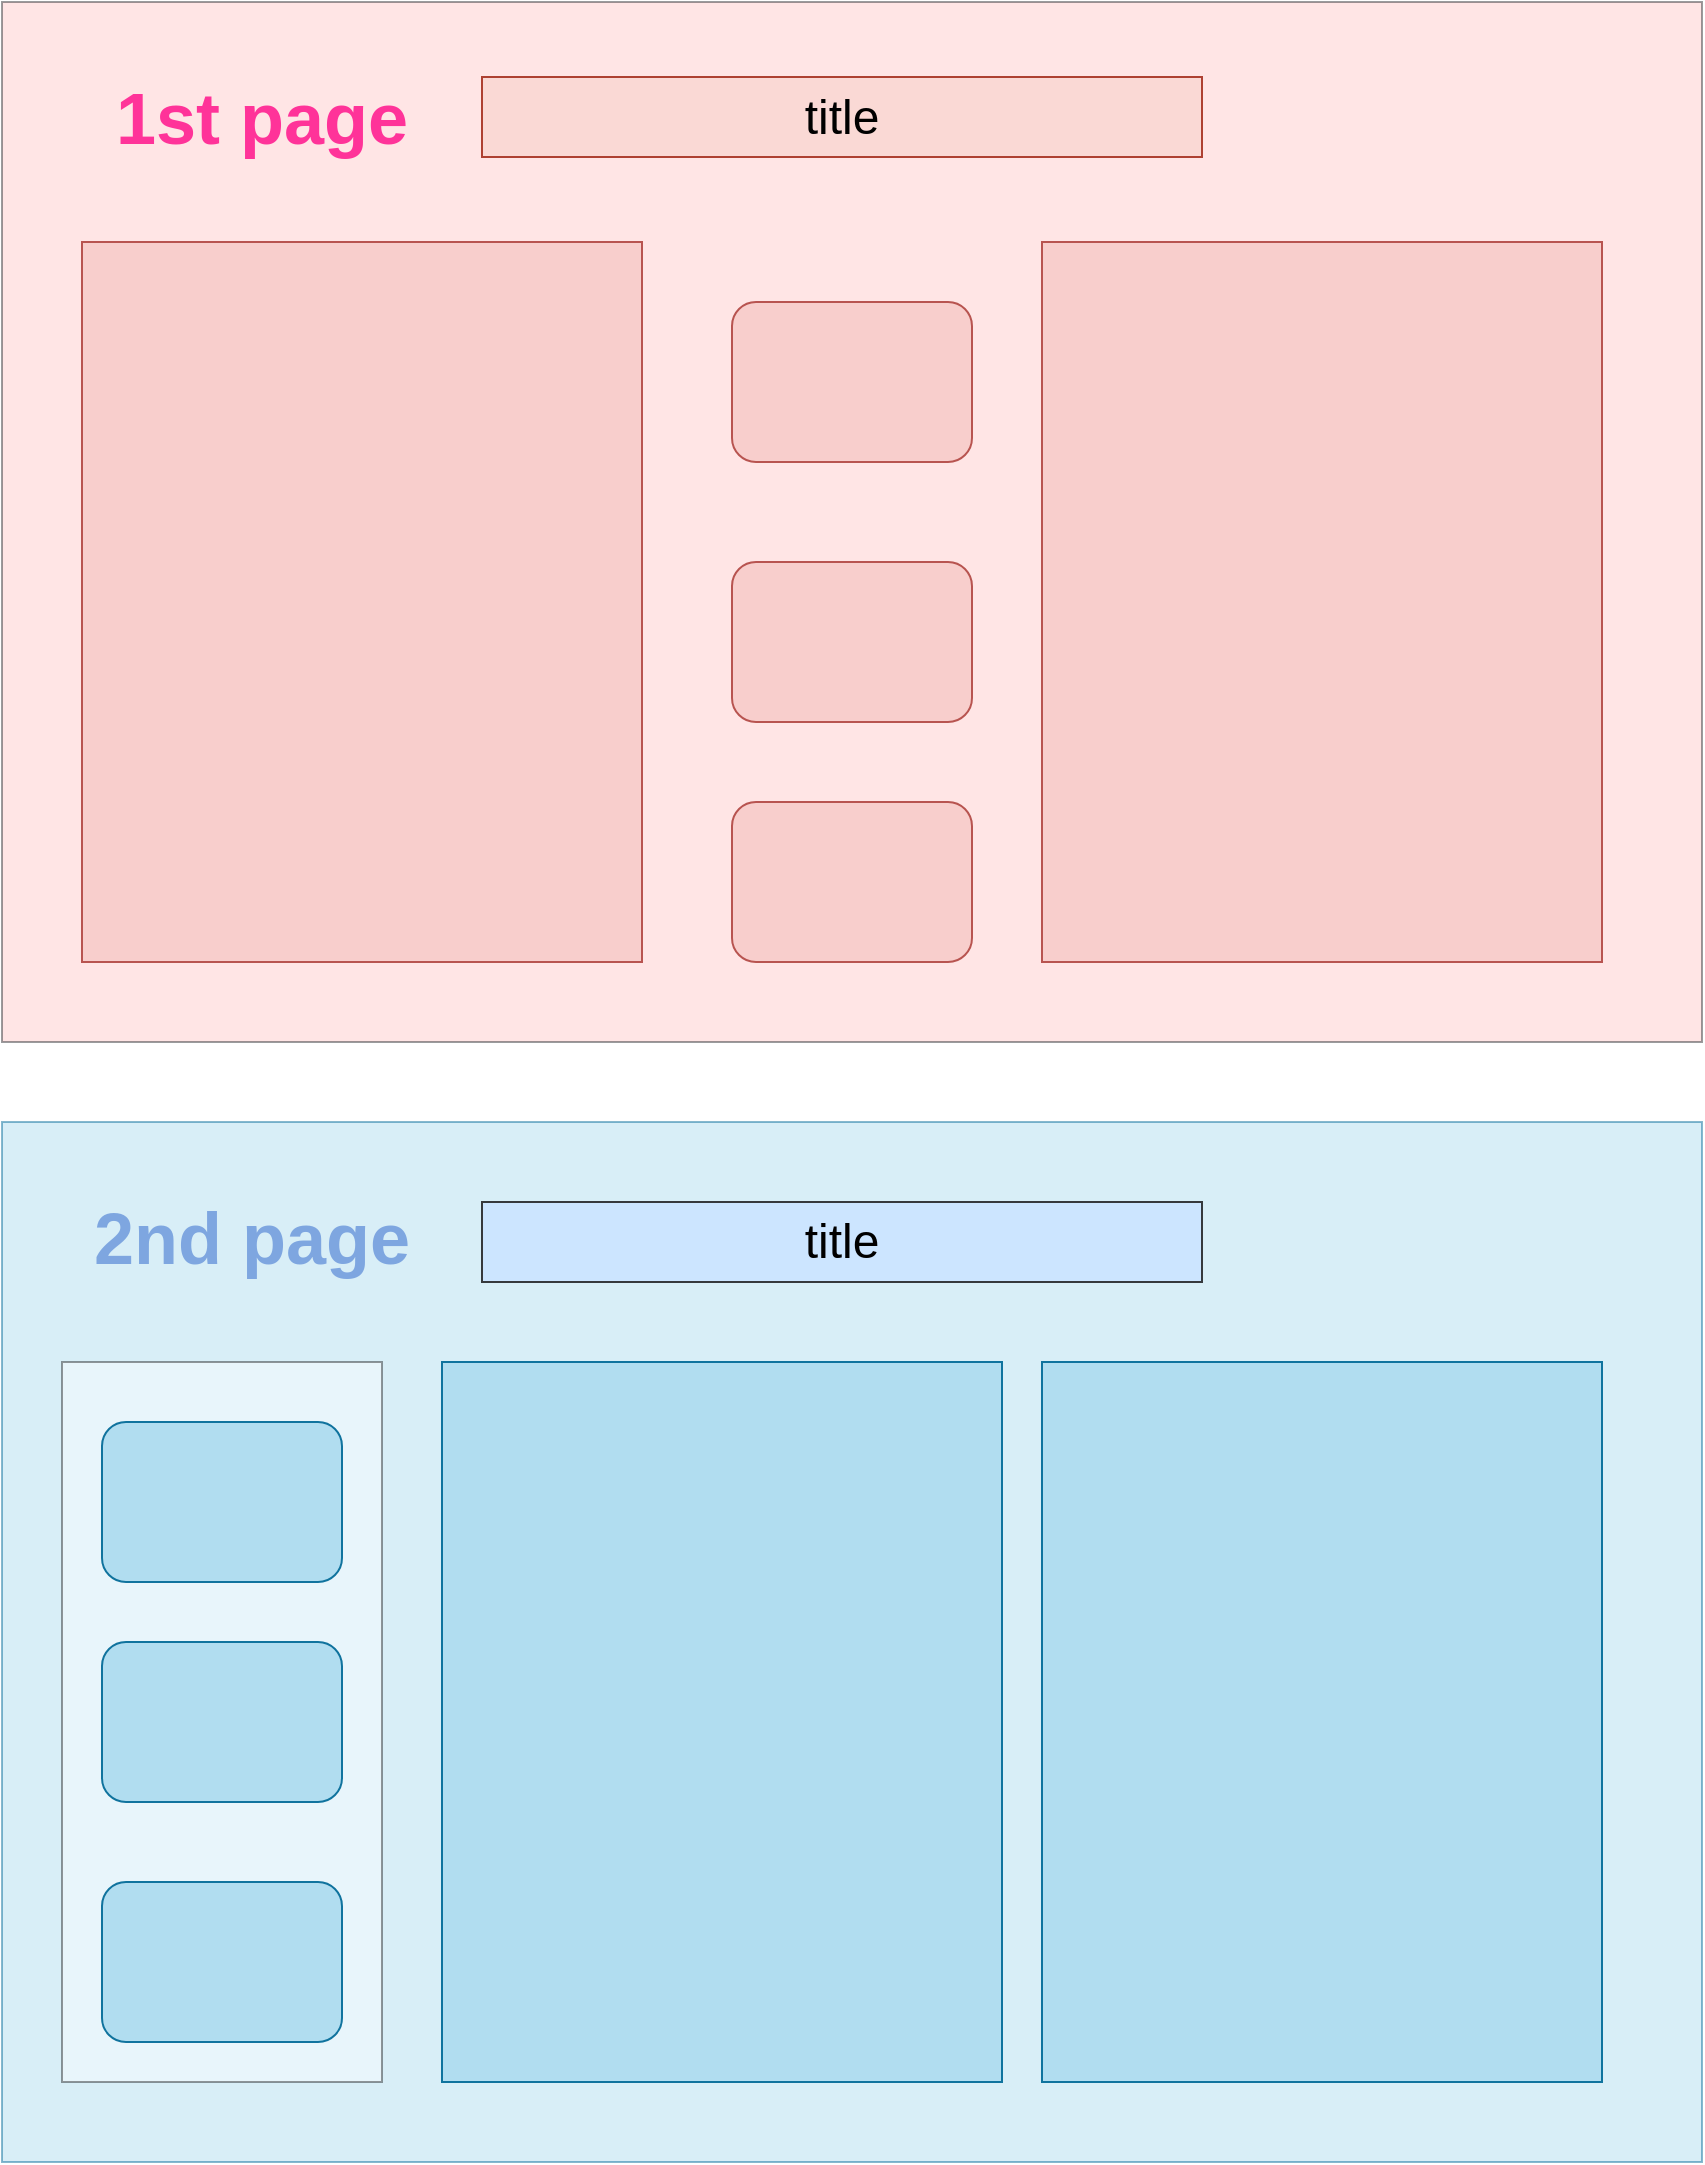<mxfile version="17.3.0" type="device"><diagram id="4ODXqBgwR9zJznSX0sN8" name="Page-1"><mxGraphModel dx="994" dy="706" grid="1" gridSize="10" guides="1" tooltips="1" connect="1" arrows="1" fold="1" page="1" pageScale="1" pageWidth="850" pageHeight="1100" math="0" shadow="0"><root><mxCell id="0"/><mxCell id="1" parent="0"/><mxCell id="jqUZeLRM3-k6OXsV2dNX-12" value="" style="rounded=0;whiteSpace=wrap;html=1;fontSize=36;opacity=50;glass=0;shadow=0;sketch=0;fillColor=#ffcccc;strokeColor=#36393d;" vertex="1" parent="1"><mxGeometry width="850" height="520" as="geometry"/></mxCell><mxCell id="jqUZeLRM3-k6OXsV2dNX-13" value="" style="rounded=0;whiteSpace=wrap;html=1;fontSize=24;fillColor=#f8cecc;strokeColor=#b85450;" vertex="1" parent="1"><mxGeometry x="40" y="120" width="280" height="360" as="geometry"/></mxCell><mxCell id="jqUZeLRM3-k6OXsV2dNX-14" value="" style="rounded=0;whiteSpace=wrap;html=1;fontSize=24;fillColor=#f8cecc;strokeColor=#b85450;" vertex="1" parent="1"><mxGeometry x="520" y="120" width="280" height="360" as="geometry"/></mxCell><mxCell id="jqUZeLRM3-k6OXsV2dNX-15" value="" style="rounded=1;whiteSpace=wrap;html=1;fontSize=24;fillColor=#f8cecc;strokeColor=#b85450;" vertex="1" parent="1"><mxGeometry x="365" y="150" width="120" height="80" as="geometry"/></mxCell><mxCell id="jqUZeLRM3-k6OXsV2dNX-16" value="" style="rounded=1;whiteSpace=wrap;html=1;fontSize=24;fillColor=#f8cecc;strokeColor=#b85450;" vertex="1" parent="1"><mxGeometry x="365" y="280" width="120" height="80" as="geometry"/></mxCell><mxCell id="jqUZeLRM3-k6OXsV2dNX-17" value="" style="rounded=1;whiteSpace=wrap;html=1;fontSize=24;fillColor=#f8cecc;strokeColor=#b85450;" vertex="1" parent="1"><mxGeometry x="365" y="400" width="120" height="80" as="geometry"/></mxCell><mxCell id="jqUZeLRM3-k6OXsV2dNX-18" value="&lt;font style=&quot;font-size: 24px&quot;&gt;title&lt;/font&gt;" style="rounded=0;whiteSpace=wrap;html=1;fillColor=#fad9d5;strokeColor=#ae4132;" vertex="1" parent="1"><mxGeometry x="240" y="37.5" width="360" height="40" as="geometry"/></mxCell><mxCell id="jqUZeLRM3-k6OXsV2dNX-19" value="&lt;b&gt;&lt;font style=&quot;font-size: 36px&quot; color=&quot;#ff3399&quot;&gt;1st page&lt;/font&gt;&lt;/b&gt;" style="text;html=1;strokeColor=none;fillColor=none;align=center;verticalAlign=middle;whiteSpace=wrap;rounded=0;fontSize=24;" vertex="1" parent="1"><mxGeometry x="50" y="35" width="160" height="45" as="geometry"/></mxCell><mxCell id="jqUZeLRM3-k6OXsV2dNX-20" value="" style="rounded=0;whiteSpace=wrap;html=1;fontSize=36;opacity=50;glass=0;shadow=0;sketch=0;fillColor=#b1ddf0;strokeColor=#10739e;" vertex="1" parent="1"><mxGeometry y="560" width="850" height="520" as="geometry"/></mxCell><mxCell id="jqUZeLRM3-k6OXsV2dNX-21" value="" style="rounded=0;whiteSpace=wrap;html=1;fontSize=24;fillColor=#b1ddf0;strokeColor=#10739e;" vertex="1" parent="1"><mxGeometry x="220" y="680" width="280" height="360" as="geometry"/></mxCell><mxCell id="jqUZeLRM3-k6OXsV2dNX-22" value="" style="rounded=0;whiteSpace=wrap;html=1;fontSize=24;fillColor=#b1ddf0;strokeColor=#10739e;" vertex="1" parent="1"><mxGeometry x="520" y="680" width="280" height="360" as="geometry"/></mxCell><mxCell id="jqUZeLRM3-k6OXsV2dNX-27" value="&lt;font style=&quot;font-size: 24px&quot;&gt;title&lt;/font&gt;" style="rounded=0;whiteSpace=wrap;html=1;fillColor=#cce5ff;strokeColor=#36393d;" vertex="1" parent="1"><mxGeometry x="240" y="600" width="360" height="40" as="geometry"/></mxCell><mxCell id="jqUZeLRM3-k6OXsV2dNX-28" value="&lt;b&gt;&lt;font style=&quot;font-size: 36px&quot; color=&quot;#7ea6e0&quot;&gt;2nd page&lt;/font&gt;&lt;/b&gt;" style="text;html=1;strokeColor=none;fillColor=none;align=center;verticalAlign=middle;whiteSpace=wrap;rounded=0;fontSize=24;" vertex="1" parent="1"><mxGeometry x="40" y="595" width="170" height="45" as="geometry"/></mxCell><mxCell id="jqUZeLRM3-k6OXsV2dNX-29" value="" style="rounded=0;whiteSpace=wrap;html=1;shadow=0;glass=0;sketch=0;fontSize=36;fontColor=#7EA6E0;opacity=40;" vertex="1" parent="1"><mxGeometry x="30" y="680" width="160" height="360" as="geometry"/></mxCell><mxCell id="jqUZeLRM3-k6OXsV2dNX-30" value="" style="rounded=1;whiteSpace=wrap;html=1;fontSize=24;fillColor=#b1ddf0;strokeColor=#10739e;" vertex="1" parent="1"><mxGeometry x="50" y="940" width="120" height="80" as="geometry"/></mxCell><mxCell id="jqUZeLRM3-k6OXsV2dNX-31" value="" style="rounded=1;whiteSpace=wrap;html=1;fontSize=24;fillColor=#b1ddf0;strokeColor=#10739e;" vertex="1" parent="1"><mxGeometry x="50" y="820" width="120" height="80" as="geometry"/></mxCell><mxCell id="jqUZeLRM3-k6OXsV2dNX-32" value="" style="rounded=1;whiteSpace=wrap;html=1;fontSize=24;fillColor=#b1ddf0;strokeColor=#10739e;" vertex="1" parent="1"><mxGeometry x="50" y="710" width="120" height="80" as="geometry"/></mxCell></root></mxGraphModel></diagram></mxfile>